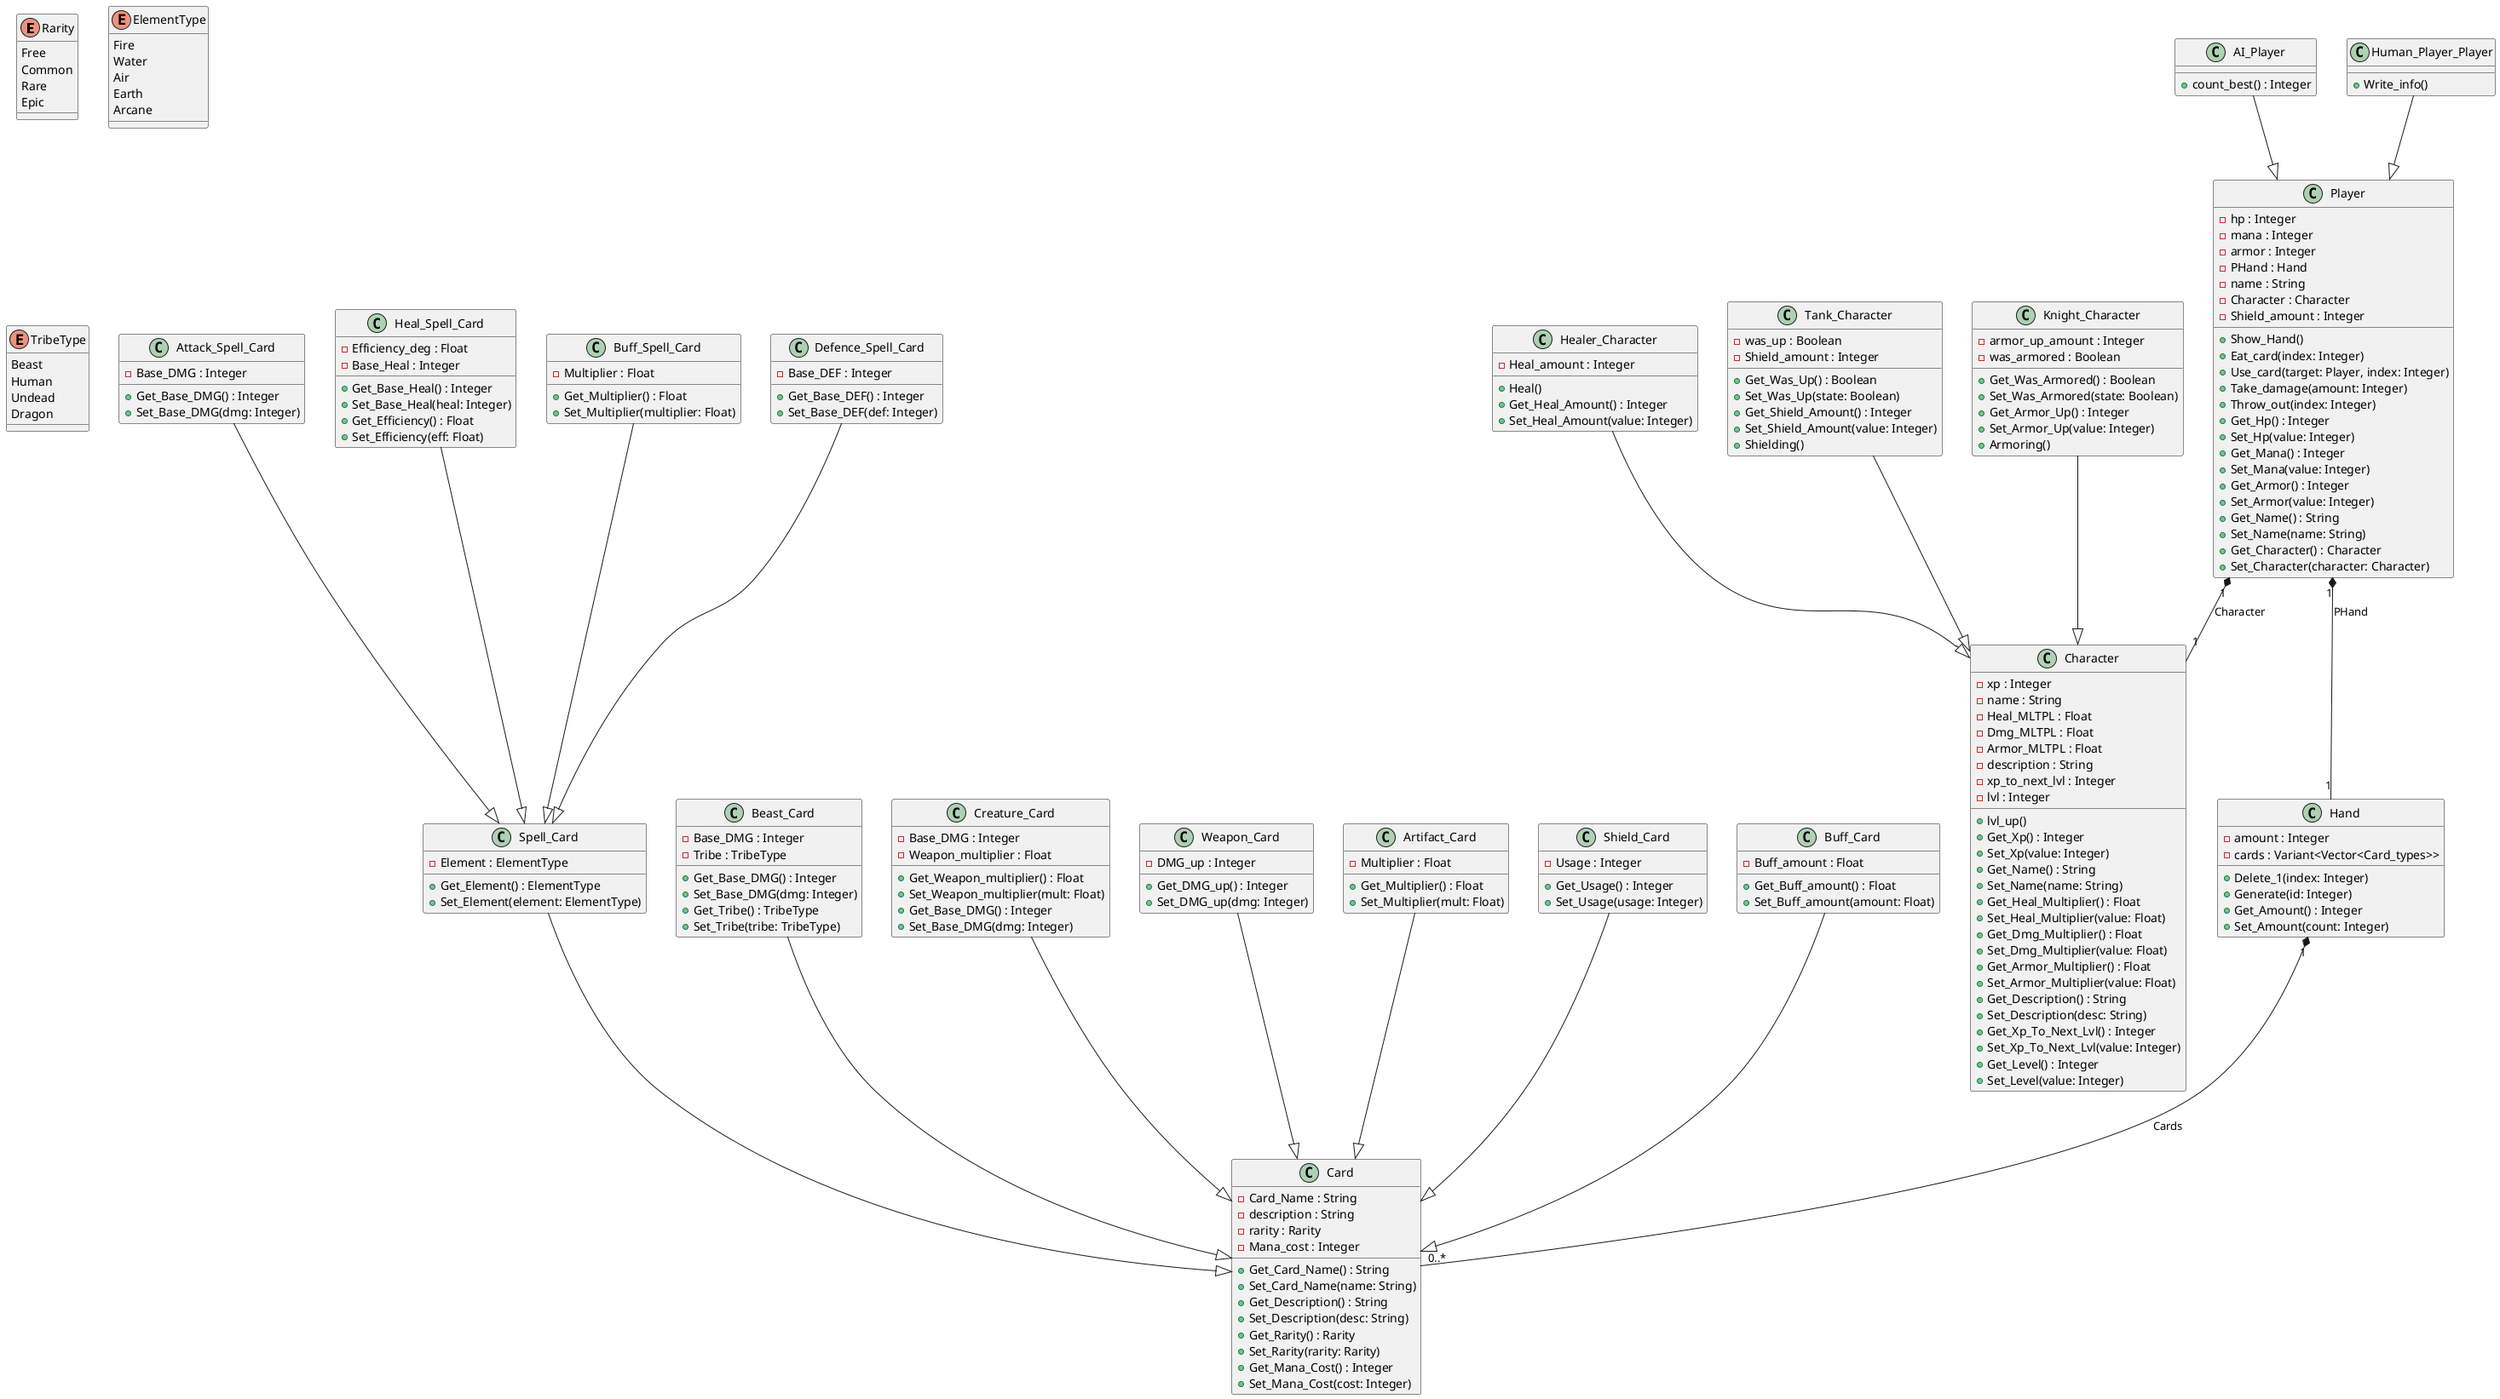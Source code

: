 @startuml
'#############################################
' Transfers
'#############################################

enum Rarity {
  Free
  Common
  Rare
  Epic
}

enum ElementType {
  Fire
  Water
  Air
  Earth
  Arcane
}

enum TribeType {
  Beast
  Human
  Undead
  Dragon
}

'#############################################
' Basic classes
'#############################################

class Card {
  - Card_Name : String
  - description : String
  - rarity : Rarity
  - Mana_cost : Integer
  + Get_Card_Name() : String
  + Set_Card_Name(name: String)
  + Get_Description() : String
  + Set_Description(desc: String)
  + Get_Rarity() : Rarity
  + Set_Rarity(rarity: Rarity)
  + Get_Mana_Cost() : Integer
  + Set_Mana_Cost(cost: Integer)
}

class Spell_Card {
  - Element : ElementType
  + Get_Element() : ElementType
  + Set_Element(element: ElementType)
}

class Attack_Spell_Card {
  - Base_DMG : Integer
  + Get_Base_DMG() : Integer
  + Set_Base_DMG(dmg: Integer)
}

class Heal_Spell_Card {
  - Efficiency_deg : Float
  - Base_Heal : Integer
  + Get_Base_Heal() : Integer
  + Set_Base_Heal(heal: Integer)
  + Get_Efficiency() : Float
  + Set_Efficiency(eff: Float)
}

class Buff_Spell_Card {
  - Multiplier : Float
  + Get_Multiplier() : Float
  + Set_Multiplier(multiplier: Float)
}

class Defence_Spell_Card {
  - Base_DEF : Integer
  + Get_Base_DEF() : Integer
  + Set_Base_DEF(def: Integer)
}

class Beast_Card {
  - Base_DMG : Integer
  - Tribe : TribeType
  + Get_Base_DMG() : Integer
  + Set_Base_DMG(dmg: Integer)
  + Get_Tribe() : TribeType
  + Set_Tribe(tribe: TribeType)
}

class Creature_Card {
  - Base_DMG : Integer
  - Weapon_multiplier : Float
  + Get_Weapon_multiplier() : Float
  + Set_Weapon_multiplier(mult: Float)
  + Get_Base_DMG() : Integer
  + Set_Base_DMG(dmg: Integer)
}

class Weapon_Card {
  - DMG_up : Integer
  + Get_DMG_up() : Integer
  + Set_DMG_up(dmg: Integer)
}

class Artifact_Card {
  - Multiplier : Float
  + Get_Multiplier() : Float
  + Set_Multiplier(mult: Float)
}

class Shield_Card {
  - Usage : Integer
  + Get_Usage() : Integer
  + Set_Usage(usage: Integer)
}

class Buff_Card {
  - Buff_amount : Float
  + Get_Buff_amount() : Float
  + Set_Buff_amount(amount: Float)
}

'#############################################
' Player and Hand classes
'#############################################

class Hand {
  - amount : Integer
  - cards : Variant<Vector<Card_types>>
  + Delete_1(index: Integer)
  + Generate(id: Integer)
  + Get_Amount() : Integer
  + Set_Amount(count: Integer)
}

class Player {
  - hp : Integer
  - mana : Integer
  - armor : Integer
  - PHand : Hand
  - name : String
  - Character : Character
  - Shield_amount : Integer
  + Show_Hand()
  + Eat_card(index: Integer)
  + Use_card(target: Player, index: Integer)
  + Take_damage(amount: Integer)
  + Throw_out(index: Integer)
  + Get_Hp() : Integer
  + Set_Hp(value: Integer)
  + Get_Mana() : Integer
  + Set_Mana(value: Integer)
  + Get_Armor() : Integer
  + Set_Armor(value: Integer)
  + Get_Name() : String
  + Set_Name(name: String)
  + Get_Character() : Character
  + Set_Character(character: Character)
}

class AI_Player {
  + count_best() : Integer
}

class Human_Player_Player {
  + Write_info()
}

'#############################################
' Character Classes
'#############################################

class Character {
  - xp : Integer
  - name : String
  - Heal_MLTPL : Float
  - Dmg_MLTPL : Float
  - Armor_MLTPL : Float
  - description : String
  - xp_to_next_lvl : Integer
  - lvl : Integer
  + lvl_up()
  + Get_Xp() : Integer
  + Set_Xp(value: Integer)
  + Get_Name() : String
  + Set_Name(name: String)
  + Get_Heal_Multiplier() : Float
  + Set_Heal_Multiplier(value: Float)
  + Get_Dmg_Multiplier() : Float
  + Set_Dmg_Multiplier(value: Float)
  + Get_Armor_Multiplier() : Float
  + Set_Armor_Multiplier(value: Float)
  + Get_Description() : String
  + Set_Description(desc: String)
  + Get_Xp_To_Next_Lvl() : Integer
  + Set_Xp_To_Next_Lvl(value: Integer)
  + Get_Level() : Integer
  + Set_Level(value: Integer)
}

class Healer_Character {
  - Heal_amount : Integer
  + Heal()
  + Get_Heal_Amount() : Integer
  + Set_Heal_Amount(value: Integer)
}

class Tank_Character {
  - was_up : Boolean
  - Shield_amount : Integer
  + Get_Was_Up() : Boolean
  + Set_Was_Up(state: Boolean)
  + Get_Shield_Amount() : Integer
  + Set_Shield_Amount(value: Integer)
  + Shielding()
}

class Knight_Character {
  - armor_up_amount : Integer
  - was_armored : Boolean
  + Get_Was_Armored() : Boolean
  + Set_Was_Armored(state: Boolean)
  + Get_Armor_Up() : Integer
  + Set_Armor_Up(value: Integer)
  + Armoring()
}

'#############################################
' Inheritance
'#############################################

Spell_Card --|> Card
Attack_Spell_Card --|> Spell_Card
Heal_Spell_Card --|> Spell_Card
Buff_Spell_Card --|> Spell_Card
Defence_Spell_Card --|> Spell_Card
Beast_Card --|> Card
Creature_Card --|> Card
Weapon_Card --|> Card
Artifact_Card --|> Card
Shield_Card --|> Card
Buff_Card --|> Card

AI_Player --|> Player
Human_Player_Player --|> Player

Healer_Character --|> Character
Tank_Character --|> Character
Knight_Character --|> Character

'#############################################
' Associations
'#############################################

Player "1" *-- "1" Hand : PHand
Player "1" *-- "1" Character : Character
Hand "1" *-- "0..*" Card : Cards
@enduml